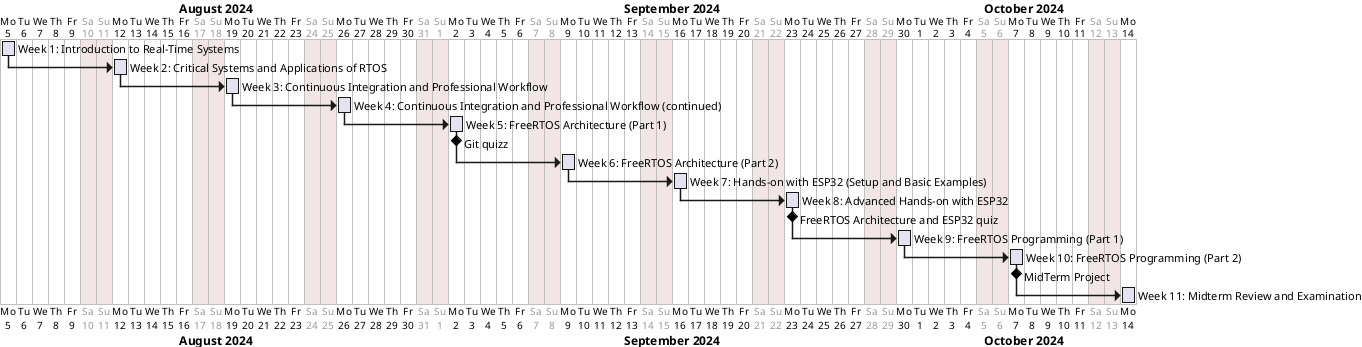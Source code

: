 @startgantt
saturday are closed
sunday are closed

Project starts the 05th of August 2024

[Week 1: Introduction to Real-Time Systems] as [W1] starts at 2024-08-05 and lasts 1 day
[Week 2: Critical Systems and Applications of RTOS] as [W2] starts 6 days after [W1]'s end and lasts 1 day
[Week 3: Continuous Integration and Professional Workflow] as [W3] starts 6 days after [W2]'s end and lasts 1 day
[Week 4: Continuous Integration and Professional Workflow (continued)] as [W4] starts 6 days after [W3]'s end and lasts 1 day
[Week 5: FreeRTOS Architecture (Part 1)] as [W5] starts 6 days after [W4]'s end and lasts 1 day
[Git quizz] happens at [W5]'s end
[Week 6: FreeRTOS Architecture (Part 2)] as [W6] starts 6 days after [W5]'s end and lasts 1 day
[Week 7: Hands-on with ESP32 (Setup and Basic Examples)] as [W7] starts 6 days after [W6]'s end and lasts 1 day
[Week 8: Advanced Hands-on with ESP32] as [W8] starts 6 days after [W7]'s end and lasts 1 day
[FreeRTOS Architecture and ESP32 quiz] happens at [W8]'s end
[Week 9: FreeRTOS Programming (Part 1)] as [W9] starts 6 days after [W8]'s end and lasts 1 day
[Week 10: FreeRTOS Programming (Part 2)] as [W10] starts 6 days after [W9]'s end and lasts 1 day
[MidTerm Project] happens at [W10]'s end
[Week 11: Midterm Review and Examination] as [W11] starts 6 days after [W10]'s end and lasts 1 day
@endgantt
